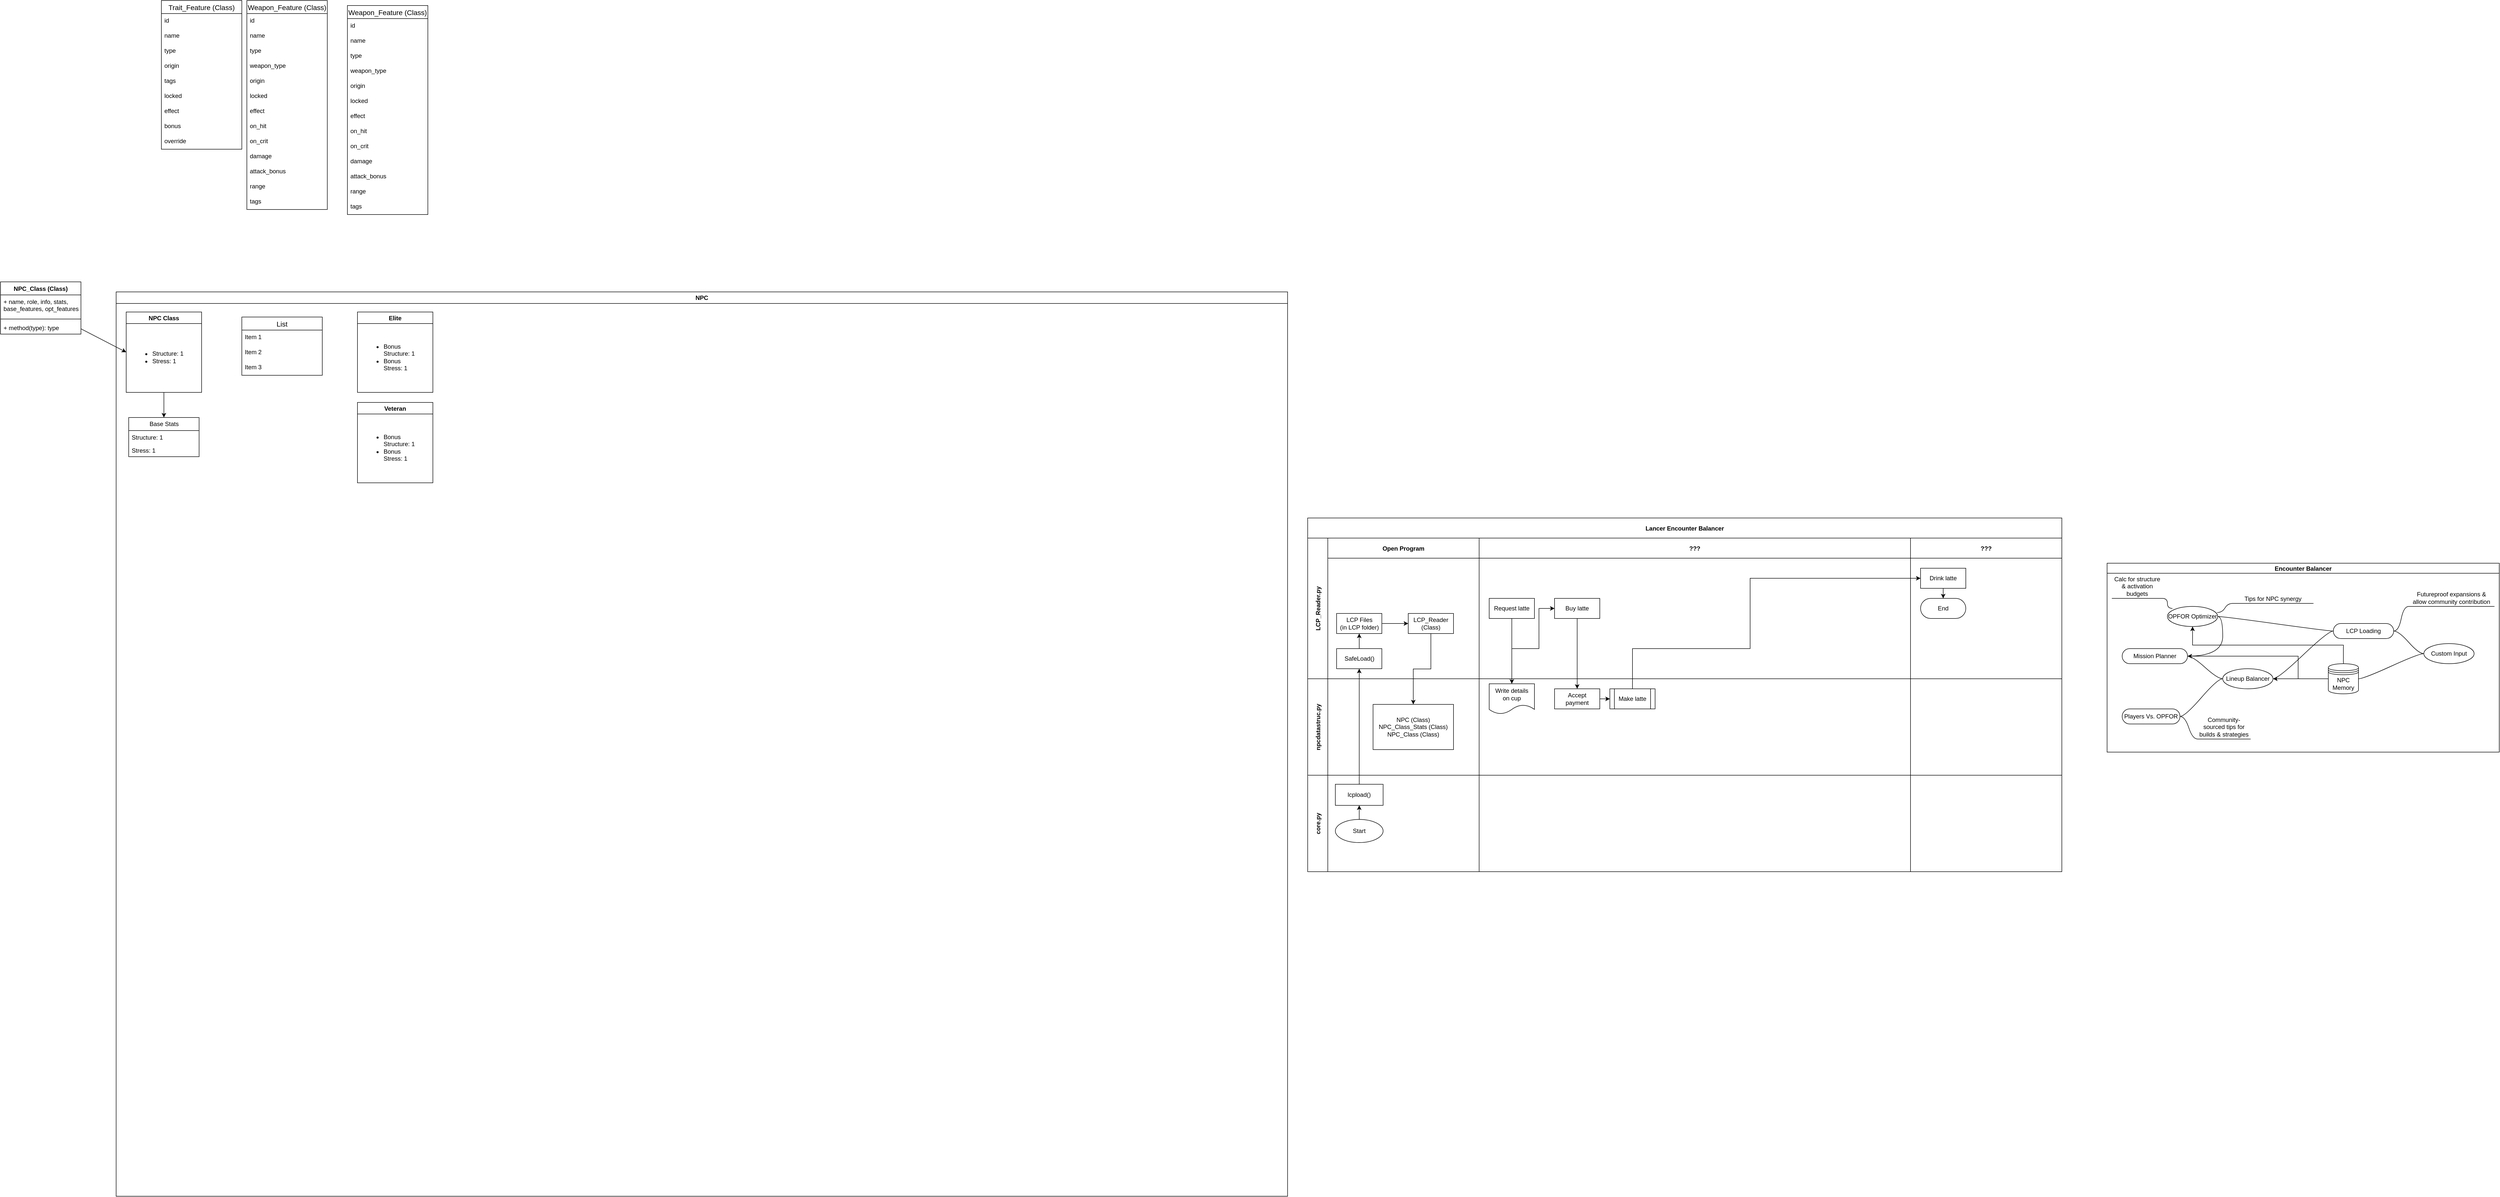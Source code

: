 <mxfile>
    <diagram id="kgpKYQtTHZ0yAKxKKP6v" name="Page-1">
        <mxGraphModel dx="3600" dy="1960" grid="1" gridSize="10" guides="1" tooltips="1" connect="1" arrows="1" fold="1" page="0" pageScale="1" pageWidth="850" pageHeight="1100" math="0" shadow="0">
            <root>
                <mxCell id="0"/>
                <mxCell id="1" parent="0"/>
                <mxCell id="3nuBFxr9cyL0pnOWT2aG-1" value="Lancer Encounter Balancer" style="shape=table;childLayout=tableLayout;startSize=40;collapsible=0;recursiveResize=0;expand=0;fillColor=none;fontStyle=1;movable=1;resizable=1;rotatable=1;deletable=1;editable=1;locked=0;connectable=1;swimlaneLine=1;" parent="1" vertex="1">
                    <mxGeometry x="-400" y="70" width="1500" height="704" as="geometry"/>
                </mxCell>
                <mxCell id="3nuBFxr9cyL0pnOWT2aG-3" value="LCP_Reader.py" style="shape=tableRow;horizontal=0;swimlaneHead=0;swimlaneBody=0;top=0;left=0;bottom=0;right=0;fillColor=none;points=[[0,0.5],[1,0.5]];portConstraint=eastwest;startSize=40;collapsible=0;recursiveResize=0;expand=0;fontStyle=1;" parent="3nuBFxr9cyL0pnOWT2aG-1" vertex="1">
                    <mxGeometry y="40" width="1500" height="280" as="geometry"/>
                </mxCell>
                <mxCell id="3nuBFxr9cyL0pnOWT2aG-4" value="Open Program" style="swimlane;swimlaneHead=0;swimlaneBody=0;connectable=0;fillColor=none;startSize=40;collapsible=0;recursiveResize=0;expand=0;fontStyle=1;" parent="3nuBFxr9cyL0pnOWT2aG-3" vertex="1">
                    <mxGeometry x="40" width="301" height="280" as="geometry">
                        <mxRectangle width="301" height="280" as="alternateBounds"/>
                    </mxGeometry>
                </mxCell>
                <mxCell id="1lE7GIozRxNQ1V0Ag_0a-18" value="" style="edgeStyle=orthogonalEdgeStyle;rounded=0;orthogonalLoop=1;jettySize=auto;html=1;" parent="3nuBFxr9cyL0pnOWT2aG-4" source="3nuBFxr9cyL0pnOWT2aG-7" target="1lE7GIozRxNQ1V0Ag_0a-17" edge="1">
                    <mxGeometry relative="1" as="geometry"/>
                </mxCell>
                <mxCell id="3nuBFxr9cyL0pnOWT2aG-7" value="SafeLoad()" style="rounded=0;whiteSpace=wrap;html=1;" parent="3nuBFxr9cyL0pnOWT2aG-4" vertex="1">
                    <mxGeometry x="17.5" y="220" width="90" height="40" as="geometry"/>
                </mxCell>
                <mxCell id="1lE7GIozRxNQ1V0Ag_0a-22" value="" style="edgeStyle=orthogonalEdgeStyle;rounded=0;orthogonalLoop=1;jettySize=auto;html=1;" parent="3nuBFxr9cyL0pnOWT2aG-4" source="1lE7GIozRxNQ1V0Ag_0a-17" target="1lE7GIozRxNQ1V0Ag_0a-21" edge="1">
                    <mxGeometry relative="1" as="geometry"/>
                </mxCell>
                <mxCell id="1lE7GIozRxNQ1V0Ag_0a-17" value="&lt;div&gt;LCP Files&lt;/div&gt;&lt;div&gt;(in LCP folder)&lt;br&gt;&lt;/div&gt;" style="rounded=0;whiteSpace=wrap;html=1;" parent="3nuBFxr9cyL0pnOWT2aG-4" vertex="1">
                    <mxGeometry x="17.5" y="150" width="90" height="40" as="geometry"/>
                </mxCell>
                <mxCell id="1lE7GIozRxNQ1V0Ag_0a-21" value="&lt;div&gt;LCP_Reader&lt;/div&gt;&lt;div&gt;(Class)&lt;br&gt;&lt;/div&gt;" style="rounded=0;whiteSpace=wrap;html=1;" parent="3nuBFxr9cyL0pnOWT2aG-4" vertex="1">
                    <mxGeometry x="160" y="150" width="90" height="40" as="geometry"/>
                </mxCell>
                <mxCell id="3nuBFxr9cyL0pnOWT2aG-8" value="???" style="swimlane;swimlaneHead=0;swimlaneBody=0;connectable=0;fillColor=none;startSize=40;collapsible=0;recursiveResize=0;expand=0;fontStyle=1;" parent="3nuBFxr9cyL0pnOWT2aG-3" vertex="1">
                    <mxGeometry x="341" width="858" height="280" as="geometry">
                        <mxRectangle width="858" height="280" as="alternateBounds"/>
                    </mxGeometry>
                </mxCell>
                <mxCell id="3nuBFxr9cyL0pnOWT2aG-9" value="Request latte" style="rounded=0;whiteSpace=wrap;html=1;" parent="3nuBFxr9cyL0pnOWT2aG-8" vertex="1">
                    <mxGeometry x="20" y="120" width="90" height="40" as="geometry"/>
                </mxCell>
                <mxCell id="3nuBFxr9cyL0pnOWT2aG-10" value="Buy latte" style="rounded=0;whiteSpace=wrap;html=1;" parent="3nuBFxr9cyL0pnOWT2aG-8" vertex="1">
                    <mxGeometry x="150" y="120" width="90" height="40" as="geometry"/>
                </mxCell>
                <mxCell id="3nuBFxr9cyL0pnOWT2aG-11" value="???" style="swimlane;swimlaneHead=0;swimlaneBody=0;connectable=0;fillColor=none;startSize=40;collapsible=0;recursiveResize=0;expand=0;fontStyle=1;" parent="3nuBFxr9cyL0pnOWT2aG-3" vertex="1">
                    <mxGeometry x="1199" width="301" height="280" as="geometry">
                        <mxRectangle width="301" height="280" as="alternateBounds"/>
                    </mxGeometry>
                </mxCell>
                <mxCell id="3nuBFxr9cyL0pnOWT2aG-12" style="edgeStyle=orthogonalEdgeStyle;rounded=0;orthogonalLoop=1;jettySize=auto;html=1;" parent="3nuBFxr9cyL0pnOWT2aG-11" source="3nuBFxr9cyL0pnOWT2aG-13" target="3nuBFxr9cyL0pnOWT2aG-14" edge="1">
                    <mxGeometry relative="1" as="geometry"/>
                </mxCell>
                <mxCell id="3nuBFxr9cyL0pnOWT2aG-13" value="Drink latte" style="rounded=0;whiteSpace=wrap;html=1;" parent="3nuBFxr9cyL0pnOWT2aG-11" vertex="1">
                    <mxGeometry x="20" y="60" width="90" height="40" as="geometry"/>
                </mxCell>
                <mxCell id="3nuBFxr9cyL0pnOWT2aG-14" value="End" style="rounded=1;whiteSpace=wrap;html=1;arcSize=50;" parent="3nuBFxr9cyL0pnOWT2aG-11" vertex="1">
                    <mxGeometry x="20" y="120" width="90" height="40" as="geometry"/>
                </mxCell>
                <mxCell id="3nuBFxr9cyL0pnOWT2aG-25" value="" style="edgeStyle=orthogonalEdgeStyle;rounded=0;orthogonalLoop=1;jettySize=auto;html=1;" parent="3nuBFxr9cyL0pnOWT2aG-1" source="3nuBFxr9cyL0pnOWT2aG-9" target="3nuBFxr9cyL0pnOWT2aG-21" edge="1">
                    <mxGeometry relative="1" as="geometry"/>
                </mxCell>
                <mxCell id="3nuBFxr9cyL0pnOWT2aG-26" value="" style="edgeStyle=orthogonalEdgeStyle;rounded=0;orthogonalLoop=1;jettySize=auto;html=1;" parent="3nuBFxr9cyL0pnOWT2aG-1" source="3nuBFxr9cyL0pnOWT2aG-21" target="3nuBFxr9cyL0pnOWT2aG-10" edge="1">
                    <mxGeometry relative="1" as="geometry">
                        <Array as="points">
                            <mxPoint x="406" y="260"/>
                            <mxPoint x="460" y="260"/>
                            <mxPoint x="460" y="180"/>
                        </Array>
                    </mxGeometry>
                </mxCell>
                <mxCell id="3nuBFxr9cyL0pnOWT2aG-27" value="" style="edgeStyle=orthogonalEdgeStyle;rounded=0;orthogonalLoop=1;jettySize=auto;html=1;" parent="3nuBFxr9cyL0pnOWT2aG-1" source="3nuBFxr9cyL0pnOWT2aG-10" target="3nuBFxr9cyL0pnOWT2aG-20" edge="1">
                    <mxGeometry relative="1" as="geometry"/>
                </mxCell>
                <mxCell id="3nuBFxr9cyL0pnOWT2aG-28" style="edgeStyle=orthogonalEdgeStyle;rounded=0;orthogonalLoop=1;jettySize=auto;html=1;" parent="3nuBFxr9cyL0pnOWT2aG-1" source="3nuBFxr9cyL0pnOWT2aG-22" target="3nuBFxr9cyL0pnOWT2aG-13" edge="1">
                    <mxGeometry relative="1" as="geometry">
                        <Array as="points">
                            <mxPoint x="646" y="260"/>
                            <mxPoint x="880" y="260"/>
                            <mxPoint x="880" y="120"/>
                        </Array>
                    </mxGeometry>
                </mxCell>
                <mxCell id="3nuBFxr9cyL0pnOWT2aG-15" value="npcdatastruc.py" style="shape=tableRow;horizontal=0;swimlaneHead=0;swimlaneBody=0;top=0;left=0;bottom=0;right=0;fillColor=none;points=[[0,0.5],[1,0.5]];portConstraint=eastwest;startSize=40;collapsible=0;recursiveResize=0;expand=0;fontStyle=1;" parent="3nuBFxr9cyL0pnOWT2aG-1" vertex="1">
                    <mxGeometry y="320" width="1500" height="192" as="geometry"/>
                </mxCell>
                <mxCell id="3nuBFxr9cyL0pnOWT2aG-16" value="" style="swimlane;swimlaneHead=0;swimlaneBody=0;connectable=0;fillColor=none;startSize=0;collapsible=0;recursiveResize=0;expand=0;fontStyle=1;" parent="3nuBFxr9cyL0pnOWT2aG-15" vertex="1">
                    <mxGeometry x="40" width="301" height="192" as="geometry">
                        <mxRectangle width="301" height="192" as="alternateBounds"/>
                    </mxGeometry>
                </mxCell>
                <mxCell id="1lE7GIozRxNQ1V0Ag_0a-23" value="&lt;div&gt;NPC (Class)&lt;/div&gt;&lt;div&gt;NPC_Class_Stats (Class)&lt;/div&gt;&lt;div&gt;NPC_Class (Class)&lt;br&gt;&lt;/div&gt;" style="rounded=0;whiteSpace=wrap;html=1;" parent="3nuBFxr9cyL0pnOWT2aG-16" vertex="1">
                    <mxGeometry x="90" y="51" width="160" height="90" as="geometry"/>
                </mxCell>
                <mxCell id="3nuBFxr9cyL0pnOWT2aG-18" value="" style="swimlane;swimlaneHead=0;swimlaneBody=0;connectable=0;fillColor=none;startSize=0;collapsible=0;recursiveResize=0;expand=0;fontStyle=1;strokeColor=default;" parent="3nuBFxr9cyL0pnOWT2aG-15" vertex="1">
                    <mxGeometry x="341" width="858" height="192" as="geometry">
                        <mxRectangle width="858" height="192" as="alternateBounds"/>
                    </mxGeometry>
                </mxCell>
                <mxCell id="3nuBFxr9cyL0pnOWT2aG-19" value="" style="edgeStyle=orthogonalEdgeStyle;rounded=0;orthogonalLoop=1;jettySize=auto;html=1;" parent="3nuBFxr9cyL0pnOWT2aG-18" source="3nuBFxr9cyL0pnOWT2aG-20" target="3nuBFxr9cyL0pnOWT2aG-22" edge="1">
                    <mxGeometry relative="1" as="geometry"/>
                </mxCell>
                <mxCell id="3nuBFxr9cyL0pnOWT2aG-20" value="Accept&lt;br&gt;payment" style="rounded=0;whiteSpace=wrap;html=1;" parent="3nuBFxr9cyL0pnOWT2aG-18" vertex="1">
                    <mxGeometry x="150" y="20" width="90" height="40" as="geometry"/>
                </mxCell>
                <mxCell id="3nuBFxr9cyL0pnOWT2aG-21" value="Write details&lt;br&gt;on cup" style="shape=document;whiteSpace=wrap;html=1;boundedLbl=1;" parent="3nuBFxr9cyL0pnOWT2aG-18" vertex="1">
                    <mxGeometry x="20" y="10" width="90" height="60" as="geometry"/>
                </mxCell>
                <mxCell id="3nuBFxr9cyL0pnOWT2aG-22" value="Make latte" style="shape=process;whiteSpace=wrap;html=1;backgroundOutline=1;" parent="3nuBFxr9cyL0pnOWT2aG-18" vertex="1">
                    <mxGeometry x="260" y="20" width="90" height="40" as="geometry"/>
                </mxCell>
                <mxCell id="3nuBFxr9cyL0pnOWT2aG-23" value="" style="swimlane;swimlaneHead=0;swimlaneBody=0;connectable=0;fillColor=none;startSize=0;collapsible=0;recursiveResize=0;expand=0;fontStyle=1;" parent="3nuBFxr9cyL0pnOWT2aG-15" vertex="1">
                    <mxGeometry x="1199" width="301" height="192" as="geometry">
                        <mxRectangle width="301" height="192" as="alternateBounds"/>
                    </mxGeometry>
                </mxCell>
                <mxCell id="1lE7GIozRxNQ1V0Ag_0a-4" value="core.py" style="shape=tableRow;horizontal=0;swimlaneHead=0;swimlaneBody=0;top=0;left=0;bottom=0;right=0;fillColor=none;points=[[0,0.5],[1,0.5]];portConstraint=eastwest;startSize=40;collapsible=0;recursiveResize=0;expand=0;fontStyle=1;" parent="3nuBFxr9cyL0pnOWT2aG-1" vertex="1">
                    <mxGeometry y="512" width="1500" height="192" as="geometry"/>
                </mxCell>
                <mxCell id="1lE7GIozRxNQ1V0Ag_0a-5" style="swimlane;swimlaneHead=0;swimlaneBody=0;connectable=0;fillColor=none;startSize=0;collapsible=0;recursiveResize=0;expand=0;fontStyle=1;" parent="1lE7GIozRxNQ1V0Ag_0a-4" vertex="1">
                    <mxGeometry x="40" width="301" height="192" as="geometry">
                        <mxRectangle width="301" height="192" as="alternateBounds"/>
                    </mxGeometry>
                </mxCell>
                <mxCell id="1lE7GIozRxNQ1V0Ag_0a-14" value="" style="edgeStyle=orthogonalEdgeStyle;rounded=0;orthogonalLoop=1;jettySize=auto;html=1;entryX=0.5;entryY=1;entryDx=0;entryDy=0;" parent="1lE7GIozRxNQ1V0Ag_0a-5" source="1lE7GIozRxNQ1V0Ag_0a-12" target="1lE7GIozRxNQ1V0Ag_0a-13" edge="1">
                    <mxGeometry relative="1" as="geometry"/>
                </mxCell>
                <mxCell id="1lE7GIozRxNQ1V0Ag_0a-12" value="Start" style="ellipse;whiteSpace=wrap;html=1;strokeColor=default;" parent="1lE7GIozRxNQ1V0Ag_0a-5" vertex="1">
                    <mxGeometry x="15" y="88" width="95" height="46" as="geometry"/>
                </mxCell>
                <mxCell id="1lE7GIozRxNQ1V0Ag_0a-13" value="lcpload()" style="rounded=0;whiteSpace=wrap;html=1;strokeColor=default;" parent="1lE7GIozRxNQ1V0Ag_0a-5" vertex="1">
                    <mxGeometry x="15" y="18" width="95" height="42" as="geometry"/>
                </mxCell>
                <mxCell id="1lE7GIozRxNQ1V0Ag_0a-6" style="swimlane;swimlaneHead=0;swimlaneBody=0;connectable=0;fillColor=none;startSize=0;collapsible=0;recursiveResize=0;expand=0;fontStyle=1;strokeColor=default;" parent="1lE7GIozRxNQ1V0Ag_0a-4" vertex="1">
                    <mxGeometry x="341" width="858" height="192" as="geometry">
                        <mxRectangle width="858" height="192" as="alternateBounds"/>
                    </mxGeometry>
                </mxCell>
                <mxCell id="1lE7GIozRxNQ1V0Ag_0a-7" style="swimlane;swimlaneHead=0;swimlaneBody=0;connectable=0;fillColor=none;startSize=0;collapsible=0;recursiveResize=0;expand=0;fontStyle=1;" parent="1lE7GIozRxNQ1V0Ag_0a-4" vertex="1">
                    <mxGeometry x="1199" width="301" height="192" as="geometry">
                        <mxRectangle width="301" height="192" as="alternateBounds"/>
                    </mxGeometry>
                </mxCell>
                <mxCell id="1lE7GIozRxNQ1V0Ag_0a-16" value="" style="edgeStyle=orthogonalEdgeStyle;rounded=0;orthogonalLoop=1;jettySize=auto;html=1;entryX=0.5;entryY=1;entryDx=0;entryDy=0;" parent="3nuBFxr9cyL0pnOWT2aG-1" source="1lE7GIozRxNQ1V0Ag_0a-13" target="3nuBFxr9cyL0pnOWT2aG-7" edge="1">
                    <mxGeometry relative="1" as="geometry">
                        <mxPoint x="102.5" y="459" as="targetPoint"/>
                    </mxGeometry>
                </mxCell>
                <mxCell id="1lE7GIozRxNQ1V0Ag_0a-24" value="" style="edgeStyle=orthogonalEdgeStyle;rounded=0;orthogonalLoop=1;jettySize=auto;html=1;" parent="3nuBFxr9cyL0pnOWT2aG-1" source="1lE7GIozRxNQ1V0Ag_0a-21" target="1lE7GIozRxNQ1V0Ag_0a-23" edge="1">
                    <mxGeometry relative="1" as="geometry"/>
                </mxCell>
                <mxCell id="15" style="edgeStyle=none;html=1;entryX=0;entryY=0.5;entryDx=0;entryDy=0;" parent="1" source="1lE7GIozRxNQ1V0Ag_0a-25" target="5" edge="1">
                    <mxGeometry relative="1" as="geometry"/>
                </mxCell>
                <mxCell id="1lE7GIozRxNQ1V0Ag_0a-25" value="NPC_Class (Class)" style="swimlane;fontStyle=1;align=center;verticalAlign=top;childLayout=stackLayout;horizontal=1;startSize=26;horizontalStack=0;resizeParent=1;resizeParentMax=0;resizeLast=0;collapsible=1;marginBottom=0;strokeColor=default;" parent="1" vertex="1">
                    <mxGeometry x="-3000" y="-400" width="160" height="104" as="geometry">
                        <mxRectangle x="-750" y="130" width="150" height="30" as="alternateBounds"/>
                    </mxGeometry>
                </mxCell>
                <mxCell id="1lE7GIozRxNQ1V0Ag_0a-26" value="+ name, role, info, stats,&#xA;base_features, opt_features" style="text;strokeColor=none;fillColor=none;align=left;verticalAlign=top;spacingLeft=4;spacingRight=4;overflow=hidden;rotatable=0;points=[[0,0.5],[1,0.5]];portConstraint=eastwest;" parent="1lE7GIozRxNQ1V0Ag_0a-25" vertex="1">
                    <mxGeometry y="26" width="160" height="44" as="geometry"/>
                </mxCell>
                <mxCell id="1lE7GIozRxNQ1V0Ag_0a-27" value="" style="line;strokeWidth=1;fillColor=none;align=left;verticalAlign=middle;spacingTop=-1;spacingLeft=3;spacingRight=3;rotatable=0;labelPosition=right;points=[];portConstraint=eastwest;strokeColor=inherit;" parent="1lE7GIozRxNQ1V0Ag_0a-25" vertex="1">
                    <mxGeometry y="70" width="160" height="8" as="geometry"/>
                </mxCell>
                <mxCell id="1lE7GIozRxNQ1V0Ag_0a-28" value="+ method(type): type" style="text;strokeColor=none;fillColor=none;align=left;verticalAlign=top;spacingLeft=4;spacingRight=4;overflow=hidden;rotatable=0;points=[[0,0.5],[1,0.5]];portConstraint=eastwest;" parent="1lE7GIozRxNQ1V0Ag_0a-25" vertex="1">
                    <mxGeometry y="78" width="160" height="26" as="geometry"/>
                </mxCell>
                <mxCell id="1lE7GIozRxNQ1V0Ag_0a-31" value="Encounter Balancer" style="swimlane;startSize=20;horizontal=1;containerType=tree;strokeColor=default;" parent="1" vertex="1">
                    <mxGeometry x="1190" y="160" width="780" height="376" as="geometry"/>
                </mxCell>
                <mxCell id="1lE7GIozRxNQ1V0Ag_0a-71" style="edgeStyle=entityRelationEdgeStyle;rounded=0;orthogonalLoop=1;jettySize=auto;html=1;startArrow=none;endArrow=none;segment=10;curved=1;sourcePerimeterSpacing=0;targetPerimeterSpacing=0;" parent="1lE7GIozRxNQ1V0Ag_0a-31" source="1lE7GIozRxNQ1V0Ag_0a-36" target="1lE7GIozRxNQ1V0Ag_0a-70" edge="1">
                    <mxGeometry relative="1" as="geometry"/>
                </mxCell>
                <mxCell id="1lE7GIozRxNQ1V0Ag_0a-36" value="Custom Input" style="ellipse;whiteSpace=wrap;html=1;align=center;treeFolding=1;treeMoving=1;newEdgeStyle={&quot;edgeStyle&quot;:&quot;entityRelationEdgeStyle&quot;,&quot;startArrow&quot;:&quot;none&quot;,&quot;endArrow&quot;:&quot;none&quot;,&quot;segment&quot;:10,&quot;curved&quot;:1,&quot;sourcePerimeterSpacing&quot;:0,&quot;targetPerimeterSpacing&quot;:0};strokeColor=default;" parent="1lE7GIozRxNQ1V0Ag_0a-31" vertex="1">
                    <mxGeometry x="630" y="160" width="100" height="40" as="geometry"/>
                </mxCell>
                <mxCell id="1lE7GIozRxNQ1V0Ag_0a-47" value="LCP Loading" style="whiteSpace=wrap;html=1;rounded=1;arcSize=50;align=center;verticalAlign=middle;strokeWidth=1;autosize=1;spacing=4;treeFolding=1;treeMoving=1;newEdgeStyle={&quot;edgeStyle&quot;:&quot;entityRelationEdgeStyle&quot;,&quot;startArrow&quot;:&quot;none&quot;,&quot;endArrow&quot;:&quot;none&quot;,&quot;segment&quot;:10,&quot;curved&quot;:1,&quot;sourcePerimeterSpacing&quot;:0,&quot;targetPerimeterSpacing&quot;:0};strokeColor=default;" parent="1lE7GIozRxNQ1V0Ag_0a-31" vertex="1">
                    <mxGeometry x="450" y="120" width="120" height="30" as="geometry"/>
                </mxCell>
                <mxCell id="1lE7GIozRxNQ1V0Ag_0a-48" value="" style="edgeStyle=entityRelationEdgeStyle;startArrow=none;endArrow=none;segment=10;curved=1;sourcePerimeterSpacing=0;targetPerimeterSpacing=0;rounded=0;" parent="1lE7GIozRxNQ1V0Ag_0a-31" source="1lE7GIozRxNQ1V0Ag_0a-36" target="1lE7GIozRxNQ1V0Ag_0a-47" edge="1">
                    <mxGeometry relative="1" as="geometry">
                        <mxPoint x="510" y="35" as="sourcePoint"/>
                    </mxGeometry>
                </mxCell>
                <mxCell id="1lE7GIozRxNQ1V0Ag_0a-63" style="edgeStyle=entityRelationEdgeStyle;rounded=0;orthogonalLoop=1;jettySize=auto;html=1;startArrow=none;endArrow=none;segment=10;curved=1;sourcePerimeterSpacing=0;targetPerimeterSpacing=0;exitX=1;exitY=0.5;exitDx=0;exitDy=0;" parent="1lE7GIozRxNQ1V0Ag_0a-31" source="1lE7GIozRxNQ1V0Ag_0a-49" target="1lE7GIozRxNQ1V0Ag_0a-47" edge="1">
                    <mxGeometry relative="1" as="geometry"/>
                </mxCell>
                <mxCell id="1lE7GIozRxNQ1V0Ag_0a-49" value="OPFOR Optimizer" style="ellipse;whiteSpace=wrap;html=1;align=center;newEdgeStyle={&quot;edgeStyle&quot;:&quot;entityRelationEdgeStyle&quot;,&quot;startArrow&quot;:&quot;none&quot;,&quot;endArrow&quot;:&quot;none&quot;,&quot;segment&quot;:10,&quot;curved&quot;:1,&quot;sourcePerimeterSpacing&quot;:0,&quot;targetPerimeterSpacing&quot;:0};treeFolding=1;treeMoving=1;strokeColor=default;" parent="1lE7GIozRxNQ1V0Ag_0a-31" vertex="1">
                    <mxGeometry x="120" y="86" width="100" height="40" as="geometry"/>
                </mxCell>
                <mxCell id="1lE7GIozRxNQ1V0Ag_0a-62" style="edgeStyle=entityRelationEdgeStyle;rounded=0;orthogonalLoop=1;jettySize=auto;html=1;startArrow=none;endArrow=none;segment=10;curved=1;sourcePerimeterSpacing=0;targetPerimeterSpacing=0;exitX=1;exitY=0.5;exitDx=0;exitDy=0;" parent="1lE7GIozRxNQ1V0Ag_0a-31" source="1lE7GIozRxNQ1V0Ag_0a-50" target="1lE7GIozRxNQ1V0Ag_0a-47" edge="1">
                    <mxGeometry relative="1" as="geometry"/>
                </mxCell>
                <mxCell id="1lE7GIozRxNQ1V0Ag_0a-50" value="Lineup Balancer" style="ellipse;whiteSpace=wrap;html=1;align=center;newEdgeStyle={&quot;edgeStyle&quot;:&quot;entityRelationEdgeStyle&quot;,&quot;startArrow&quot;:&quot;none&quot;,&quot;endArrow&quot;:&quot;none&quot;,&quot;segment&quot;:10,&quot;curved&quot;:1,&quot;sourcePerimeterSpacing&quot;:0,&quot;targetPerimeterSpacing&quot;:0};treeFolding=1;treeMoving=1;strokeColor=default;" parent="1lE7GIozRxNQ1V0Ag_0a-31" vertex="1">
                    <mxGeometry x="230" y="210" width="100" height="40" as="geometry"/>
                </mxCell>
                <mxCell id="1lE7GIozRxNQ1V0Ag_0a-51" value="&lt;div&gt;Tips for NPC synergy&lt;/div&gt;" style="whiteSpace=wrap;html=1;shape=partialRectangle;top=0;left=0;bottom=1;right=0;points=[[0,1],[1,1]];fillColor=none;align=center;verticalAlign=bottom;routingCenterY=0.5;snapToPoint=1;recursiveResize=0;autosize=1;treeFolding=1;treeMoving=1;newEdgeStyle={&quot;edgeStyle&quot;:&quot;entityRelationEdgeStyle&quot;,&quot;startArrow&quot;:&quot;none&quot;,&quot;endArrow&quot;:&quot;none&quot;,&quot;segment&quot;:10,&quot;curved&quot;:1,&quot;sourcePerimeterSpacing&quot;:0,&quot;targetPerimeterSpacing&quot;:0};strokeColor=default;" parent="1lE7GIozRxNQ1V0Ag_0a-31" vertex="1">
                    <mxGeometry x="250" y="50" width="160" height="30" as="geometry"/>
                </mxCell>
                <mxCell id="1lE7GIozRxNQ1V0Ag_0a-52" value="" style="edgeStyle=entityRelationEdgeStyle;startArrow=none;endArrow=none;segment=10;curved=1;sourcePerimeterSpacing=0;targetPerimeterSpacing=0;rounded=0;exitX=0.989;exitY=0.304;exitDx=0;exitDy=0;exitPerimeter=0;" parent="1lE7GIozRxNQ1V0Ag_0a-31" source="1lE7GIozRxNQ1V0Ag_0a-49" target="1lE7GIozRxNQ1V0Ag_0a-51" edge="1">
                    <mxGeometry relative="1" as="geometry">
                        <mxPoint x="300" y="170" as="sourcePoint"/>
                    </mxGeometry>
                </mxCell>
                <mxCell id="1lE7GIozRxNQ1V0Ag_0a-53" value="Calc for structure &amp;amp; activation budgets" style="whiteSpace=wrap;html=1;shape=partialRectangle;top=0;left=0;bottom=1;right=0;points=[[0,1],[1,1]];fillColor=none;align=center;verticalAlign=bottom;routingCenterY=0.5;snapToPoint=1;recursiveResize=0;autosize=1;treeFolding=1;treeMoving=1;newEdgeStyle={&quot;edgeStyle&quot;:&quot;entityRelationEdgeStyle&quot;,&quot;startArrow&quot;:&quot;none&quot;,&quot;endArrow&quot;:&quot;none&quot;,&quot;segment&quot;:10,&quot;curved&quot;:1,&quot;sourcePerimeterSpacing&quot;:0,&quot;targetPerimeterSpacing&quot;:0};strokeColor=default;" parent="1lE7GIozRxNQ1V0Ag_0a-31" vertex="1">
                    <mxGeometry x="10" y="40" width="100" height="30" as="geometry"/>
                </mxCell>
                <mxCell id="1lE7GIozRxNQ1V0Ag_0a-54" value="" style="edgeStyle=entityRelationEdgeStyle;startArrow=none;endArrow=none;segment=10;curved=1;sourcePerimeterSpacing=0;targetPerimeterSpacing=0;rounded=0;exitX=0.1;exitY=0.1;exitDx=0;exitDy=0;exitPerimeter=0;" parent="1lE7GIozRxNQ1V0Ag_0a-31" source="1lE7GIozRxNQ1V0Ag_0a-49" target="1lE7GIozRxNQ1V0Ag_0a-53" edge="1">
                    <mxGeometry relative="1" as="geometry">
                        <mxPoint x="250" y="190" as="sourcePoint"/>
                    </mxGeometry>
                </mxCell>
                <mxCell id="1lE7GIozRxNQ1V0Ag_0a-57" value="Players Vs. OPFOR" style="whiteSpace=wrap;html=1;rounded=1;arcSize=50;align=center;verticalAlign=middle;strokeWidth=1;autosize=1;spacing=4;treeFolding=1;treeMoving=1;newEdgeStyle={&quot;edgeStyle&quot;:&quot;entityRelationEdgeStyle&quot;,&quot;startArrow&quot;:&quot;none&quot;,&quot;endArrow&quot;:&quot;none&quot;,&quot;segment&quot;:10,&quot;curved&quot;:1,&quot;sourcePerimeterSpacing&quot;:0,&quot;targetPerimeterSpacing&quot;:0};strokeColor=default;" parent="1lE7GIozRxNQ1V0Ag_0a-31" vertex="1">
                    <mxGeometry x="30" y="290" width="115" height="30" as="geometry"/>
                </mxCell>
                <mxCell id="1lE7GIozRxNQ1V0Ag_0a-58" value="" style="edgeStyle=entityRelationEdgeStyle;startArrow=none;endArrow=none;segment=10;curved=1;sourcePerimeterSpacing=0;targetPerimeterSpacing=0;rounded=0;exitX=0;exitY=0.5;exitDx=0;exitDy=0;" parent="1lE7GIozRxNQ1V0Ag_0a-31" source="1lE7GIozRxNQ1V0Ag_0a-50" target="1lE7GIozRxNQ1V0Ag_0a-57" edge="1">
                    <mxGeometry relative="1" as="geometry">
                        <mxPoint x="150" y="200" as="sourcePoint"/>
                    </mxGeometry>
                </mxCell>
                <mxCell id="1lE7GIozRxNQ1V0Ag_0a-59" value="Futureproof expansions &amp;amp; allow community contribution" style="whiteSpace=wrap;html=1;shape=partialRectangle;top=0;left=0;bottom=1;right=0;points=[[0,1],[1,1]];fillColor=none;align=center;verticalAlign=bottom;routingCenterY=0.5;snapToPoint=1;recursiveResize=0;autosize=1;treeFolding=1;treeMoving=1;newEdgeStyle={&quot;edgeStyle&quot;:&quot;entityRelationEdgeStyle&quot;,&quot;startArrow&quot;:&quot;none&quot;,&quot;endArrow&quot;:&quot;none&quot;,&quot;segment&quot;:10,&quot;curved&quot;:1,&quot;sourcePerimeterSpacing&quot;:0,&quot;targetPerimeterSpacing&quot;:0};strokeColor=default;" parent="1lE7GIozRxNQ1V0Ag_0a-31" vertex="1">
                    <mxGeometry x="600" y="56" width="170" height="30" as="geometry"/>
                </mxCell>
                <mxCell id="1lE7GIozRxNQ1V0Ag_0a-60" value="" style="edgeStyle=entityRelationEdgeStyle;startArrow=none;endArrow=none;segment=10;curved=1;sourcePerimeterSpacing=0;targetPerimeterSpacing=0;rounded=0;" parent="1lE7GIozRxNQ1V0Ag_0a-31" source="1lE7GIozRxNQ1V0Ag_0a-47" target="1lE7GIozRxNQ1V0Ag_0a-59" edge="1">
                    <mxGeometry relative="1" as="geometry">
                        <mxPoint x="370" y="210" as="sourcePoint"/>
                    </mxGeometry>
                </mxCell>
                <mxCell id="1lE7GIozRxNQ1V0Ag_0a-64" value="Community-sourced tips for builds &amp;amp; strategies" style="whiteSpace=wrap;html=1;shape=partialRectangle;top=0;left=0;bottom=1;right=0;points=[[0,1],[1,1]];fillColor=none;align=center;verticalAlign=bottom;routingCenterY=0.5;snapToPoint=1;recursiveResize=0;autosize=1;treeFolding=1;treeMoving=1;newEdgeStyle={&quot;edgeStyle&quot;:&quot;entityRelationEdgeStyle&quot;,&quot;startArrow&quot;:&quot;none&quot;,&quot;endArrow&quot;:&quot;none&quot;,&quot;segment&quot;:10,&quot;curved&quot;:1,&quot;sourcePerimeterSpacing&quot;:0,&quot;targetPerimeterSpacing&quot;:0};strokeColor=default;" parent="1lE7GIozRxNQ1V0Ag_0a-31" vertex="1">
                    <mxGeometry x="180" y="320" width="105" height="30" as="geometry"/>
                </mxCell>
                <mxCell id="1lE7GIozRxNQ1V0Ag_0a-65" value="" style="edgeStyle=entityRelationEdgeStyle;startArrow=none;endArrow=none;segment=10;curved=1;sourcePerimeterSpacing=0;targetPerimeterSpacing=0;rounded=0;" parent="1lE7GIozRxNQ1V0Ag_0a-31" source="1lE7GIozRxNQ1V0Ag_0a-57" target="1lE7GIozRxNQ1V0Ag_0a-64" edge="1">
                    <mxGeometry relative="1" as="geometry">
                        <mxPoint x="145" y="370" as="sourcePoint"/>
                    </mxGeometry>
                </mxCell>
                <mxCell id="1lE7GIozRxNQ1V0Ag_0a-68" style="edgeStyle=entityRelationEdgeStyle;rounded=0;orthogonalLoop=1;jettySize=auto;html=1;startArrow=none;endArrow=none;segment=10;curved=1;sourcePerimeterSpacing=0;targetPerimeterSpacing=0;exitX=1;exitY=0.5;exitDx=0;exitDy=0;" parent="1lE7GIozRxNQ1V0Ag_0a-31" source="1lE7GIozRxNQ1V0Ag_0a-66" target="1lE7GIozRxNQ1V0Ag_0a-50" edge="1">
                    <mxGeometry relative="1" as="geometry"/>
                </mxCell>
                <mxCell id="1lE7GIozRxNQ1V0Ag_0a-66" value="&lt;div&gt;Mission Planner&lt;/div&gt;" style="whiteSpace=wrap;html=1;rounded=1;arcSize=50;align=center;verticalAlign=middle;strokeWidth=1;autosize=1;spacing=4;treeFolding=1;treeMoving=1;newEdgeStyle={&quot;edgeStyle&quot;:&quot;entityRelationEdgeStyle&quot;,&quot;startArrow&quot;:&quot;none&quot;,&quot;endArrow&quot;:&quot;none&quot;,&quot;segment&quot;:10,&quot;curved&quot;:1,&quot;sourcePerimeterSpacing&quot;:0,&quot;targetPerimeterSpacing&quot;:0};strokeColor=default;" parent="1lE7GIozRxNQ1V0Ag_0a-31" vertex="1">
                    <mxGeometry x="30" y="170" width="130" height="30" as="geometry"/>
                </mxCell>
                <mxCell id="1lE7GIozRxNQ1V0Ag_0a-67" value="" style="edgeStyle=entityRelationEdgeStyle;startArrow=none;endArrow=none;segment=10;curved=1;sourcePerimeterSpacing=0;targetPerimeterSpacing=0;rounded=0;" parent="1lE7GIozRxNQ1V0Ag_0a-31" source="1lE7GIozRxNQ1V0Ag_0a-49" target="1lE7GIozRxNQ1V0Ag_0a-66" edge="1">
                    <mxGeometry relative="1" as="geometry">
                        <mxPoint x="170" y="200" as="sourcePoint"/>
                    </mxGeometry>
                </mxCell>
                <mxCell id="1lE7GIozRxNQ1V0Ag_0a-74" style="edgeStyle=orthogonalEdgeStyle;rounded=0;orthogonalLoop=1;jettySize=auto;html=1;exitX=0;exitY=0.5;exitDx=0;exitDy=0;" parent="1lE7GIozRxNQ1V0Ag_0a-31" source="1lE7GIozRxNQ1V0Ag_0a-70" target="1lE7GIozRxNQ1V0Ag_0a-50" edge="1">
                    <mxGeometry relative="1" as="geometry"/>
                </mxCell>
                <mxCell id="1lE7GIozRxNQ1V0Ag_0a-75" style="edgeStyle=orthogonalEdgeStyle;rounded=0;orthogonalLoop=1;jettySize=auto;html=1;exitX=0;exitY=0.5;exitDx=0;exitDy=0;" parent="1lE7GIozRxNQ1V0Ag_0a-31" source="1lE7GIozRxNQ1V0Ag_0a-70" target="1lE7GIozRxNQ1V0Ag_0a-66" edge="1">
                    <mxGeometry relative="1" as="geometry">
                        <Array as="points">
                            <mxPoint x="380" y="230"/>
                            <mxPoint x="380" y="185"/>
                        </Array>
                    </mxGeometry>
                </mxCell>
                <mxCell id="1lE7GIozRxNQ1V0Ag_0a-76" style="edgeStyle=orthogonalEdgeStyle;rounded=0;orthogonalLoop=1;jettySize=auto;html=1;exitX=0.5;exitY=0;exitDx=0;exitDy=0;" parent="1lE7GIozRxNQ1V0Ag_0a-31" source="1lE7GIozRxNQ1V0Ag_0a-70" target="1lE7GIozRxNQ1V0Ag_0a-49" edge="1">
                    <mxGeometry relative="1" as="geometry"/>
                </mxCell>
                <mxCell id="1lE7GIozRxNQ1V0Ag_0a-70" value="NPC Memory" style="shape=datastore;whiteSpace=wrap;html=1;strokeColor=default;" parent="1lE7GIozRxNQ1V0Ag_0a-31" vertex="1">
                    <mxGeometry x="440" y="200" width="60" height="60" as="geometry"/>
                </mxCell>
                <mxCell id="9" value="NPC" style="swimlane;whiteSpace=wrap;html=1;" parent="1" vertex="1">
                    <mxGeometry x="-2770" y="-380" width="2330" height="1800" as="geometry"/>
                </mxCell>
                <mxCell id="14" value="" style="edgeStyle=none;html=1;entryX=0.5;entryY=0;entryDx=0;entryDy=0;" parent="9" source="5" target="10" edge="1">
                    <mxGeometry relative="1" as="geometry"/>
                </mxCell>
                <mxCell id="5" value="NPC Class" style="swimlane;strokeColor=default;" parent="9" vertex="1">
                    <mxGeometry x="20" y="40" width="150" height="160" as="geometry">
                        <mxRectangle x="-1450" y="120" width="100" height="30" as="alternateBounds"/>
                    </mxGeometry>
                </mxCell>
                <mxCell id="6" value="&lt;div align=&quot;left&quot;&gt;&lt;ul&gt;&lt;li&gt;Structure: 1&lt;br&gt;&lt;/li&gt;&lt;li&gt;Stress: 1&lt;br&gt;&lt;/li&gt;&lt;/ul&gt;&lt;/div&gt;" style="text;strokeColor=none;fillColor=none;html=1;whiteSpace=wrap;verticalAlign=middle;overflow=hidden;align=left;" parent="5" vertex="1">
                    <mxGeometry x="10" y="40" width="110" height="100" as="geometry"/>
                </mxCell>
                <mxCell id="1lE7GIozRxNQ1V0Ag_0a-29" value="Elite" style="swimlane;strokeColor=default;" parent="9" vertex="1">
                    <mxGeometry x="480" y="40" width="150" height="160" as="geometry">
                        <mxRectangle x="-1450" y="120" width="100" height="30" as="alternateBounds"/>
                    </mxGeometry>
                </mxCell>
                <mxCell id="2" value="&lt;div&gt;&lt;ul&gt;&lt;li&gt;&lt;div align=&quot;left&quot;&gt;Bonus Structure: 1&lt;br&gt;&lt;/div&gt;&lt;/li&gt;&lt;li&gt;Bonus Stress: 1&lt;br&gt;&lt;/li&gt;&lt;/ul&gt;&lt;/div&gt;" style="text;strokeColor=none;fillColor=none;html=1;whiteSpace=wrap;verticalAlign=middle;overflow=hidden;align=left;" parent="1lE7GIozRxNQ1V0Ag_0a-29" vertex="1">
                    <mxGeometry x="10" y="40" width="110" height="100" as="geometry"/>
                </mxCell>
                <mxCell id="3" value="Veteran" style="swimlane;strokeColor=default;" parent="9" vertex="1">
                    <mxGeometry x="480" y="220" width="150" height="160" as="geometry">
                        <mxRectangle x="-1450" y="120" width="100" height="30" as="alternateBounds"/>
                    </mxGeometry>
                </mxCell>
                <mxCell id="4" value="&lt;div align=&quot;left&quot;&gt;&lt;ul&gt;&lt;li&gt;Bonus Structure: 1&lt;br&gt;&lt;/li&gt;&lt;li&gt;Bonus Stress: 1&lt;br&gt;&lt;/li&gt;&lt;/ul&gt;&lt;/div&gt;" style="text;strokeColor=none;fillColor=none;html=1;whiteSpace=wrap;verticalAlign=middle;overflow=hidden;align=left;" parent="3" vertex="1">
                    <mxGeometry x="10" y="40" width="110" height="100" as="geometry"/>
                </mxCell>
                <mxCell id="10" value="Base Stats" style="swimlane;fontStyle=0;childLayout=stackLayout;horizontal=1;startSize=26;fillColor=none;horizontalStack=0;resizeParent=1;resizeParentMax=0;resizeLast=0;collapsible=1;marginBottom=0;html=1;" parent="9" vertex="1">
                    <mxGeometry x="25" y="250" width="140" height="78" as="geometry"/>
                </mxCell>
                <mxCell id="11" value="Structure: 1" style="text;strokeColor=none;fillColor=none;align=left;verticalAlign=top;spacingLeft=4;spacingRight=4;overflow=hidden;rotatable=0;points=[[0,0.5],[1,0.5]];portConstraint=eastwest;whiteSpace=wrap;html=1;" parent="10" vertex="1">
                    <mxGeometry y="26" width="140" height="26" as="geometry"/>
                </mxCell>
                <mxCell id="12" value="Stress: 1" style="text;strokeColor=none;fillColor=none;align=left;verticalAlign=top;spacingLeft=4;spacingRight=4;overflow=hidden;rotatable=0;points=[[0,0.5],[1,0.5]];portConstraint=eastwest;whiteSpace=wrap;html=1;" parent="10" vertex="1">
                    <mxGeometry y="52" width="140" height="26" as="geometry"/>
                </mxCell>
                <mxCell id="16" value="List" style="swimlane;fontStyle=0;childLayout=stackLayout;horizontal=1;startSize=26;horizontalStack=0;resizeParent=1;resizeParentMax=0;resizeLast=0;collapsible=1;marginBottom=0;align=center;fontSize=14;" parent="9" vertex="1">
                    <mxGeometry x="250" y="50" width="160" height="116" as="geometry"/>
                </mxCell>
                <mxCell id="17" value="Item 1" style="text;strokeColor=none;fillColor=none;spacingLeft=4;spacingRight=4;overflow=hidden;rotatable=0;points=[[0,0.5],[1,0.5]];portConstraint=eastwest;fontSize=12;" parent="16" vertex="1">
                    <mxGeometry y="26" width="160" height="30" as="geometry"/>
                </mxCell>
                <mxCell id="18" value="Item 2" style="text;strokeColor=none;fillColor=none;spacingLeft=4;spacingRight=4;overflow=hidden;rotatable=0;points=[[0,0.5],[1,0.5]];portConstraint=eastwest;fontSize=12;" parent="16" vertex="1">
                    <mxGeometry y="56" width="160" height="30" as="geometry"/>
                </mxCell>
                <mxCell id="19" value="Item 3" style="text;strokeColor=none;fillColor=none;spacingLeft=4;spacingRight=4;overflow=hidden;rotatable=0;points=[[0,0.5],[1,0.5]];portConstraint=eastwest;fontSize=12;" parent="16" vertex="1">
                    <mxGeometry y="86" width="160" height="30" as="geometry"/>
                </mxCell>
                <mxCell id="20" value="Trait_Feature (Class)" style="swimlane;fontStyle=0;childLayout=stackLayout;horizontal=1;startSize=26;horizontalStack=0;resizeParent=1;resizeParentMax=0;resizeLast=0;collapsible=1;marginBottom=0;align=center;fontSize=14;movable=1;resizable=1;rotatable=1;deletable=1;editable=1;connectable=1;" vertex="1" parent="1">
                    <mxGeometry x="-2680" y="-960" width="160" height="296" as="geometry"/>
                </mxCell>
                <mxCell id="21" value="id" style="text;strokeColor=none;fillColor=none;spacingLeft=4;spacingRight=4;overflow=hidden;rotatable=0;points=[[0,0.5],[1,0.5]];portConstraint=eastwest;fontSize=12;" vertex="1" parent="20">
                    <mxGeometry y="26" width="160" height="30" as="geometry"/>
                </mxCell>
                <mxCell id="22" value="name" style="text;strokeColor=none;fillColor=none;spacingLeft=4;spacingRight=4;overflow=hidden;rotatable=0;points=[[0,0.5],[1,0.5]];portConstraint=eastwest;fontSize=12;" vertex="1" parent="20">
                    <mxGeometry y="56" width="160" height="30" as="geometry"/>
                </mxCell>
                <mxCell id="23" value="type" style="text;strokeColor=none;fillColor=none;spacingLeft=4;spacingRight=4;overflow=hidden;rotatable=0;points=[[0,0.5],[1,0.5]];portConstraint=eastwest;fontSize=12;" vertex="1" parent="20">
                    <mxGeometry y="86" width="160" height="30" as="geometry"/>
                </mxCell>
                <mxCell id="38" value="origin" style="text;strokeColor=none;fillColor=none;spacingLeft=4;spacingRight=4;overflow=hidden;rotatable=0;points=[[0,0.5],[1,0.5]];portConstraint=eastwest;fontSize=12;" vertex="1" parent="20">
                    <mxGeometry y="116" width="160" height="30" as="geometry"/>
                </mxCell>
                <mxCell id="24" value="tags" style="text;strokeColor=none;fillColor=none;spacingLeft=4;spacingRight=4;overflow=hidden;rotatable=0;points=[[0,0.5],[1,0.5]];portConstraint=eastwest;fontSize=12;" vertex="1" parent="20">
                    <mxGeometry y="146" width="160" height="30" as="geometry"/>
                </mxCell>
                <mxCell id="25" value="locked" style="text;strokeColor=none;fillColor=none;spacingLeft=4;spacingRight=4;overflow=hidden;rotatable=0;points=[[0,0.5],[1,0.5]];portConstraint=eastwest;fontSize=12;" vertex="1" parent="20">
                    <mxGeometry y="176" width="160" height="30" as="geometry"/>
                </mxCell>
                <mxCell id="26" value="effect" style="text;strokeColor=none;fillColor=none;spacingLeft=4;spacingRight=4;overflow=hidden;rotatable=0;points=[[0,0.5],[1,0.5]];portConstraint=eastwest;fontSize=12;" vertex="1" parent="20">
                    <mxGeometry y="206" width="160" height="30" as="geometry"/>
                </mxCell>
                <mxCell id="27" value="bonus" style="text;strokeColor=none;fillColor=none;spacingLeft=4;spacingRight=4;overflow=hidden;rotatable=0;points=[[0,0.5],[1,0.5]];portConstraint=eastwest;fontSize=12;" vertex="1" parent="20">
                    <mxGeometry y="236" width="160" height="30" as="geometry"/>
                </mxCell>
                <mxCell id="28" value="override" style="text;strokeColor=none;fillColor=none;spacingLeft=4;spacingRight=4;overflow=hidden;rotatable=0;points=[[0,0.5],[1,0.5]];portConstraint=eastwest;fontSize=12;" vertex="1" parent="20">
                    <mxGeometry y="266" width="160" height="30" as="geometry"/>
                </mxCell>
                <mxCell id="29" value="Weapon_Feature (Class)" style="swimlane;fontStyle=0;childLayout=stackLayout;horizontal=1;startSize=26;horizontalStack=0;resizeParent=1;resizeParentMax=0;resizeLast=0;collapsible=1;marginBottom=0;align=center;fontSize=14;movable=1;resizable=1;rotatable=1;deletable=1;editable=1;connectable=1;" vertex="1" parent="1">
                    <mxGeometry x="-2510" y="-960" width="160" height="416" as="geometry"/>
                </mxCell>
                <mxCell id="30" value="id" style="text;strokeColor=none;fillColor=none;spacingLeft=4;spacingRight=4;overflow=hidden;rotatable=0;points=[[0,0.5],[1,0.5]];portConstraint=eastwest;fontSize=12;" vertex="1" parent="29">
                    <mxGeometry y="26" width="160" height="30" as="geometry"/>
                </mxCell>
                <mxCell id="31" value="name" style="text;strokeColor=none;fillColor=none;spacingLeft=4;spacingRight=4;overflow=hidden;rotatable=0;points=[[0,0.5],[1,0.5]];portConstraint=eastwest;fontSize=12;" vertex="1" parent="29">
                    <mxGeometry y="56" width="160" height="30" as="geometry"/>
                </mxCell>
                <mxCell id="32" value="type" style="text;strokeColor=none;fillColor=none;spacingLeft=4;spacingRight=4;overflow=hidden;rotatable=0;points=[[0,0.5],[1,0.5]];portConstraint=eastwest;fontSize=12;" vertex="1" parent="29">
                    <mxGeometry y="86" width="160" height="30" as="geometry"/>
                </mxCell>
                <mxCell id="39" value="weapon_type" style="text;strokeColor=none;fillColor=none;spacingLeft=4;spacingRight=4;overflow=hidden;rotatable=0;points=[[0,0.5],[1,0.5]];portConstraint=eastwest;fontSize=12;" vertex="1" parent="29">
                    <mxGeometry y="116" width="160" height="30" as="geometry"/>
                </mxCell>
                <mxCell id="40" value="origin" style="text;strokeColor=none;fillColor=none;spacingLeft=4;spacingRight=4;overflow=hidden;rotatable=0;points=[[0,0.5],[1,0.5]];portConstraint=eastwest;fontSize=12;" vertex="1" parent="29">
                    <mxGeometry y="146" width="160" height="30" as="geometry"/>
                </mxCell>
                <mxCell id="34" value="locked" style="text;strokeColor=none;fillColor=none;spacingLeft=4;spacingRight=4;overflow=hidden;rotatable=0;points=[[0,0.5],[1,0.5]];portConstraint=eastwest;fontSize=12;" vertex="1" parent="29">
                    <mxGeometry y="176" width="160" height="30" as="geometry"/>
                </mxCell>
                <mxCell id="41" value="effect" style="text;strokeColor=none;fillColor=none;spacingLeft=4;spacingRight=4;overflow=hidden;rotatable=0;points=[[0,0.5],[1,0.5]];portConstraint=eastwest;fontSize=12;" vertex="1" parent="29">
                    <mxGeometry y="206" width="160" height="30" as="geometry"/>
                </mxCell>
                <mxCell id="42" value="on_hit" style="text;strokeColor=none;fillColor=none;spacingLeft=4;spacingRight=4;overflow=hidden;rotatable=0;points=[[0,0.5],[1,0.5]];portConstraint=eastwest;fontSize=12;" vertex="1" parent="29">
                    <mxGeometry y="236" width="160" height="30" as="geometry"/>
                </mxCell>
                <mxCell id="43" value="on_crit" style="text;strokeColor=none;fillColor=none;spacingLeft=4;spacingRight=4;overflow=hidden;rotatable=0;points=[[0,0.5],[1,0.5]];portConstraint=eastwest;fontSize=12;" vertex="1" parent="29">
                    <mxGeometry y="266" width="160" height="30" as="geometry"/>
                </mxCell>
                <mxCell id="44" value="damage" style="text;strokeColor=none;fillColor=none;spacingLeft=4;spacingRight=4;overflow=hidden;rotatable=0;points=[[0,0.5],[1,0.5]];portConstraint=eastwest;fontSize=12;" vertex="1" parent="29">
                    <mxGeometry y="296" width="160" height="30" as="geometry"/>
                </mxCell>
                <mxCell id="45" value="attack_bonus" style="text;strokeColor=none;fillColor=none;spacingLeft=4;spacingRight=4;overflow=hidden;rotatable=0;points=[[0,0.5],[1,0.5]];portConstraint=eastwest;fontSize=12;" vertex="1" parent="29">
                    <mxGeometry y="326" width="160" height="30" as="geometry"/>
                </mxCell>
                <mxCell id="46" value="range" style="text;strokeColor=none;fillColor=none;spacingLeft=4;spacingRight=4;overflow=hidden;rotatable=0;points=[[0,0.5],[1,0.5]];portConstraint=eastwest;fontSize=12;" vertex="1" parent="29">
                    <mxGeometry y="356" width="160" height="30" as="geometry"/>
                </mxCell>
                <mxCell id="33" value="tags" style="text;strokeColor=none;fillColor=none;spacingLeft=4;spacingRight=4;overflow=hidden;rotatable=0;points=[[0,0.5],[1,0.5]];portConstraint=eastwest;fontSize=12;" vertex="1" parent="29">
                    <mxGeometry y="386" width="160" height="30" as="geometry"/>
                </mxCell>
                <mxCell id="47" value="Weapon_Feature (Class)" style="swimlane;fontStyle=0;childLayout=stackLayout;horizontal=1;startSize=26;horizontalStack=0;resizeParent=1;resizeParentMax=0;resizeLast=0;collapsible=1;marginBottom=0;align=center;fontSize=14;movable=1;resizable=1;rotatable=1;deletable=1;editable=1;connectable=1;" vertex="1" parent="1">
                    <mxGeometry x="-2310" y="-950" width="160" height="416" as="geometry"/>
                </mxCell>
                <mxCell id="48" value="id" style="text;strokeColor=none;fillColor=none;spacingLeft=4;spacingRight=4;overflow=hidden;rotatable=0;points=[[0,0.5],[1,0.5]];portConstraint=eastwest;fontSize=12;" vertex="1" parent="47">
                    <mxGeometry y="26" width="160" height="30" as="geometry"/>
                </mxCell>
                <mxCell id="49" value="name" style="text;strokeColor=none;fillColor=none;spacingLeft=4;spacingRight=4;overflow=hidden;rotatable=0;points=[[0,0.5],[1,0.5]];portConstraint=eastwest;fontSize=12;" vertex="1" parent="47">
                    <mxGeometry y="56" width="160" height="30" as="geometry"/>
                </mxCell>
                <mxCell id="50" value="type" style="text;strokeColor=none;fillColor=none;spacingLeft=4;spacingRight=4;overflow=hidden;rotatable=0;points=[[0,0.5],[1,0.5]];portConstraint=eastwest;fontSize=12;" vertex="1" parent="47">
                    <mxGeometry y="86" width="160" height="30" as="geometry"/>
                </mxCell>
                <mxCell id="51" value="weapon_type" style="text;strokeColor=none;fillColor=none;spacingLeft=4;spacingRight=4;overflow=hidden;rotatable=0;points=[[0,0.5],[1,0.5]];portConstraint=eastwest;fontSize=12;" vertex="1" parent="47">
                    <mxGeometry y="116" width="160" height="30" as="geometry"/>
                </mxCell>
                <mxCell id="52" value="origin" style="text;strokeColor=none;fillColor=none;spacingLeft=4;spacingRight=4;overflow=hidden;rotatable=0;points=[[0,0.5],[1,0.5]];portConstraint=eastwest;fontSize=12;" vertex="1" parent="47">
                    <mxGeometry y="146" width="160" height="30" as="geometry"/>
                </mxCell>
                <mxCell id="53" value="locked" style="text;strokeColor=none;fillColor=none;spacingLeft=4;spacingRight=4;overflow=hidden;rotatable=0;points=[[0,0.5],[1,0.5]];portConstraint=eastwest;fontSize=12;" vertex="1" parent="47">
                    <mxGeometry y="176" width="160" height="30" as="geometry"/>
                </mxCell>
                <mxCell id="54" value="effect" style="text;strokeColor=none;fillColor=none;spacingLeft=4;spacingRight=4;overflow=hidden;rotatable=0;points=[[0,0.5],[1,0.5]];portConstraint=eastwest;fontSize=12;" vertex="1" parent="47">
                    <mxGeometry y="206" width="160" height="30" as="geometry"/>
                </mxCell>
                <mxCell id="55" value="on_hit" style="text;strokeColor=none;fillColor=none;spacingLeft=4;spacingRight=4;overflow=hidden;rotatable=0;points=[[0,0.5],[1,0.5]];portConstraint=eastwest;fontSize=12;" vertex="1" parent="47">
                    <mxGeometry y="236" width="160" height="30" as="geometry"/>
                </mxCell>
                <mxCell id="56" value="on_crit" style="text;strokeColor=none;fillColor=none;spacingLeft=4;spacingRight=4;overflow=hidden;rotatable=0;points=[[0,0.5],[1,0.5]];portConstraint=eastwest;fontSize=12;" vertex="1" parent="47">
                    <mxGeometry y="266" width="160" height="30" as="geometry"/>
                </mxCell>
                <mxCell id="57" value="damage" style="text;strokeColor=none;fillColor=none;spacingLeft=4;spacingRight=4;overflow=hidden;rotatable=0;points=[[0,0.5],[1,0.5]];portConstraint=eastwest;fontSize=12;" vertex="1" parent="47">
                    <mxGeometry y="296" width="160" height="30" as="geometry"/>
                </mxCell>
                <mxCell id="58" value="attack_bonus" style="text;strokeColor=none;fillColor=none;spacingLeft=4;spacingRight=4;overflow=hidden;rotatable=0;points=[[0,0.5],[1,0.5]];portConstraint=eastwest;fontSize=12;" vertex="1" parent="47">
                    <mxGeometry y="326" width="160" height="30" as="geometry"/>
                </mxCell>
                <mxCell id="59" value="range" style="text;strokeColor=none;fillColor=none;spacingLeft=4;spacingRight=4;overflow=hidden;rotatable=0;points=[[0,0.5],[1,0.5]];portConstraint=eastwest;fontSize=12;" vertex="1" parent="47">
                    <mxGeometry y="356" width="160" height="30" as="geometry"/>
                </mxCell>
                <mxCell id="60" value="tags" style="text;strokeColor=none;fillColor=none;spacingLeft=4;spacingRight=4;overflow=hidden;rotatable=0;points=[[0,0.5],[1,0.5]];portConstraint=eastwest;fontSize=12;" vertex="1" parent="47">
                    <mxGeometry y="386" width="160" height="30" as="geometry"/>
                </mxCell>
            </root>
        </mxGraphModel>
    </diagram>
</mxfile>
